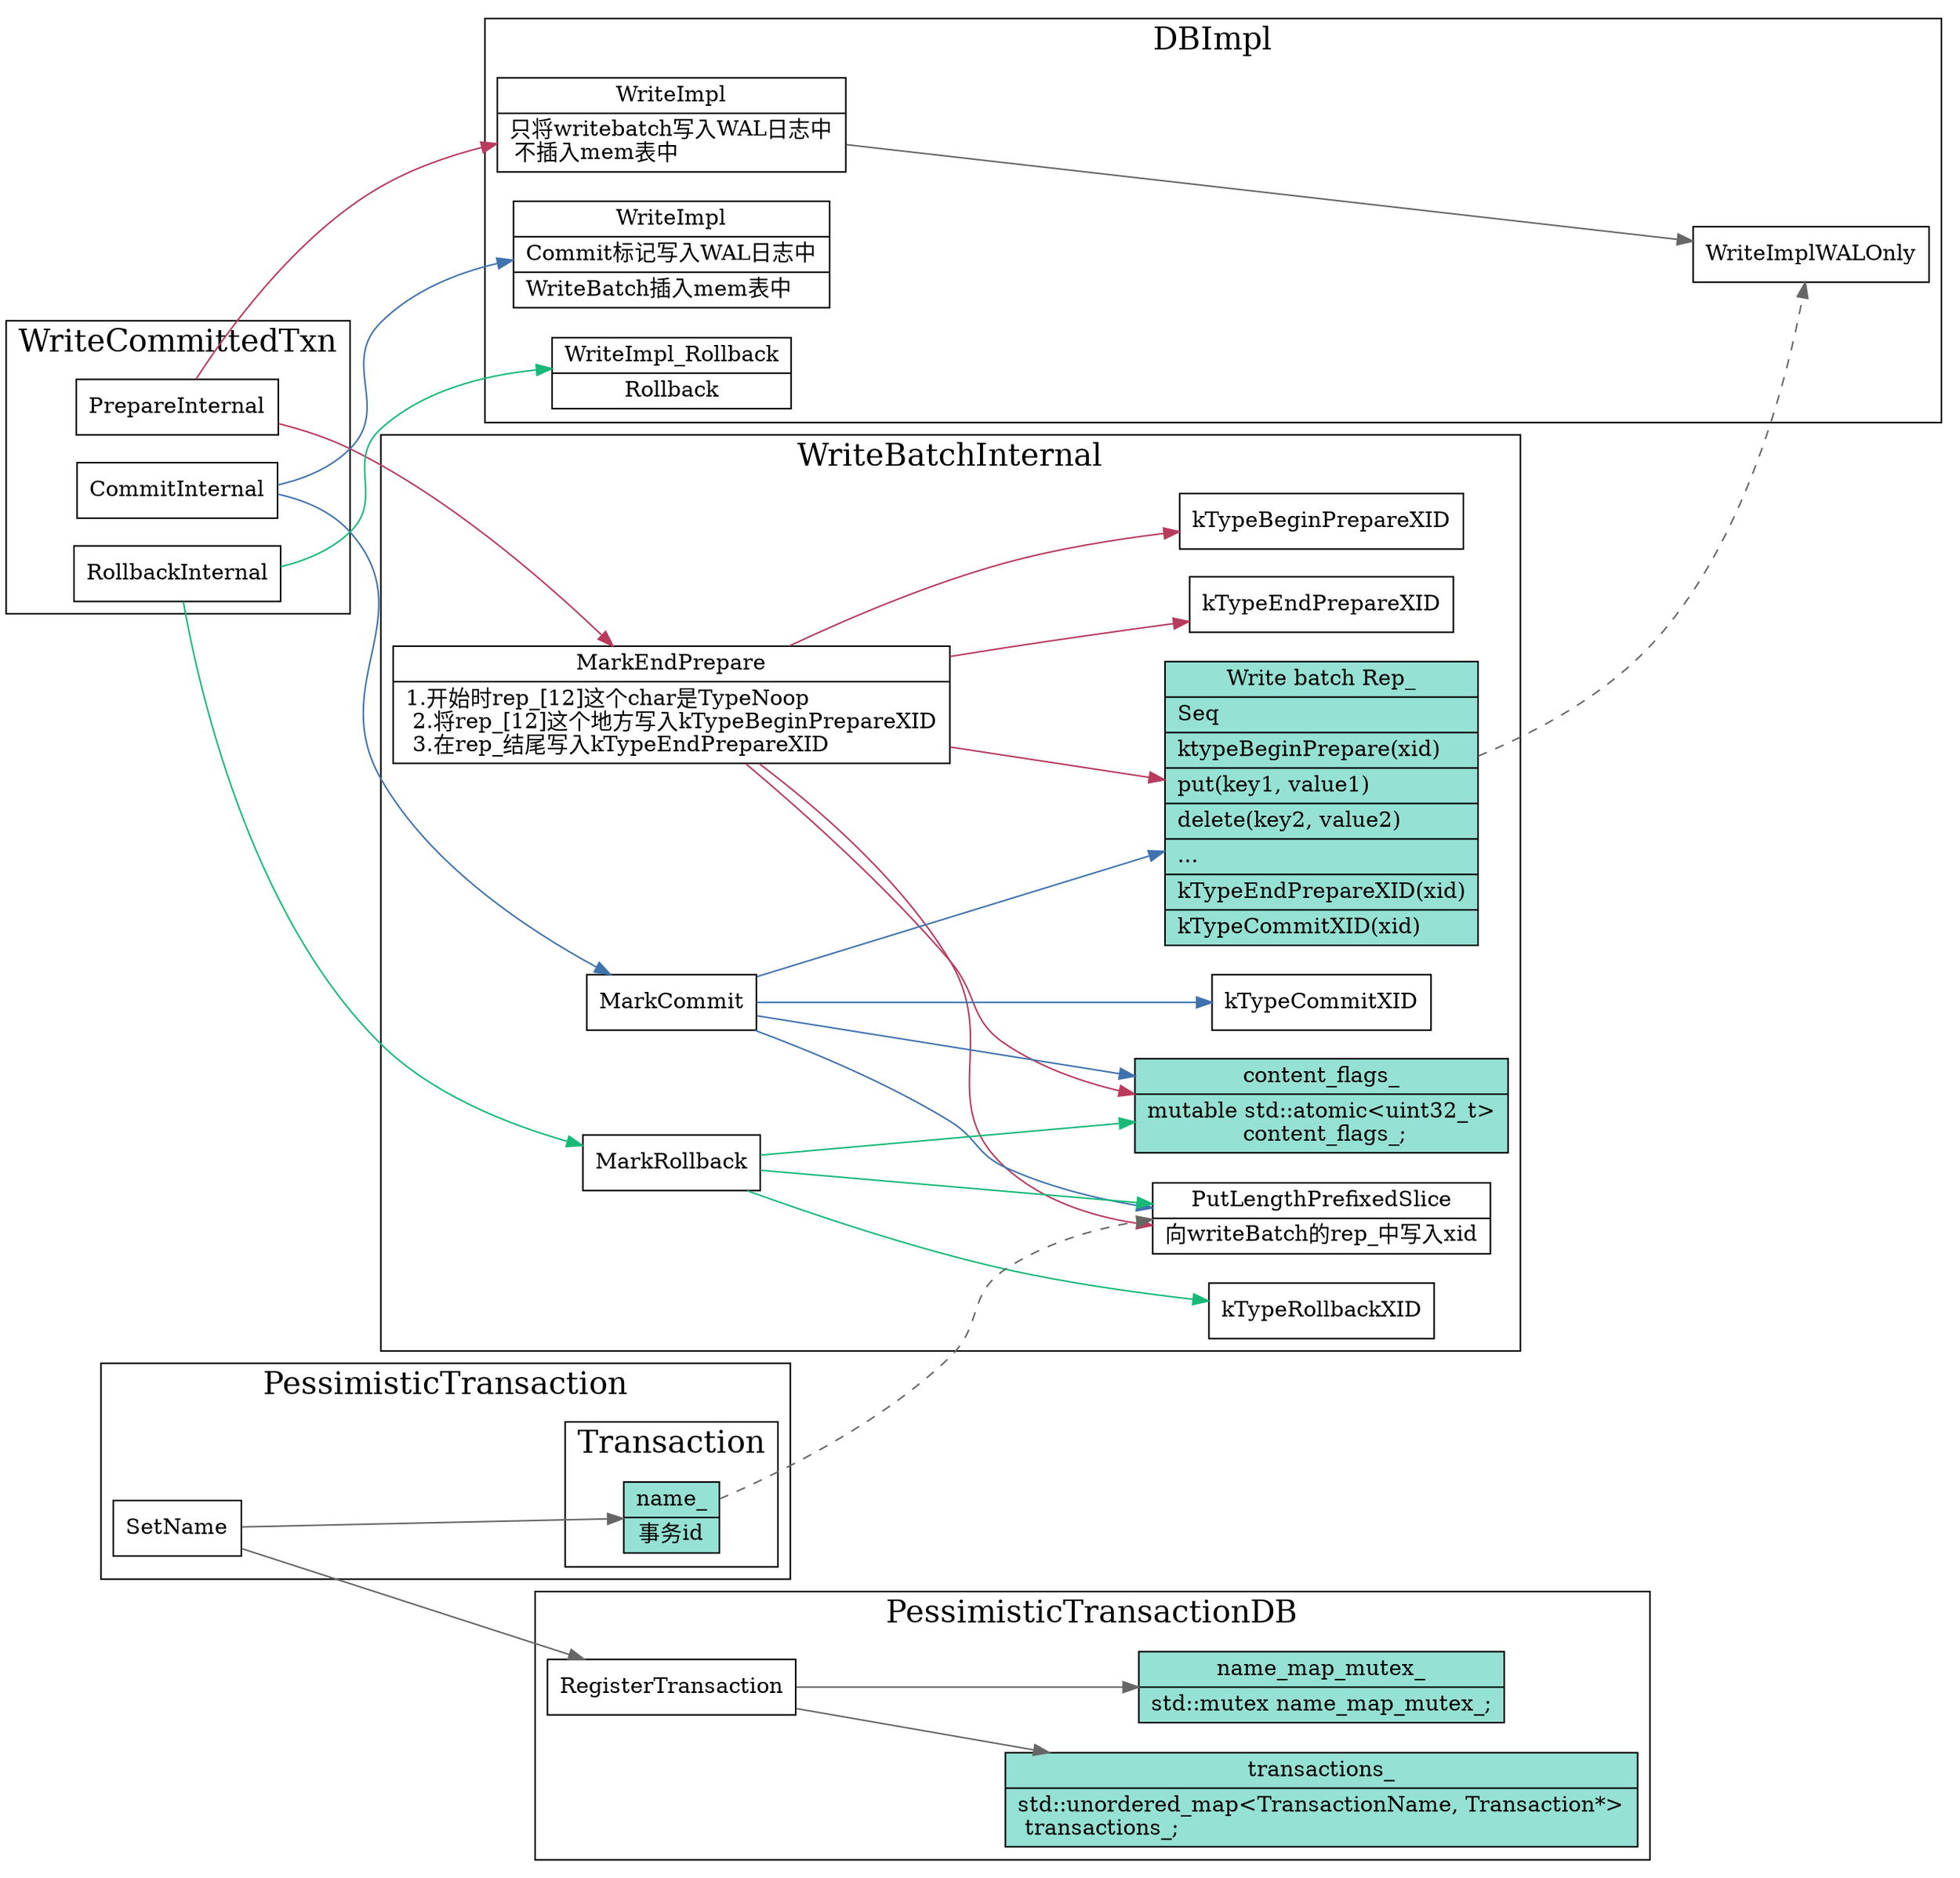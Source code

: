 digraph two_phase_commit_write_batch {
  node[shape=box];
  edge[color=gray40];
  newrank=true;
  rankdir=LR;
  subgraph cluster_PrepasePhase {
    graph[label="PrepasePhase";fontsize=20;];
  } // end of PrepasePhase

  subgraph cluster_DBImpl {
    graph[label="DBImpl";fontsize=20;];
    WriteImpl_Prepare -> WriteImplWALOnly;
    WriteImpl_Prepare[
      shape="record"
      label="{{
        WriteImpl|
        只将writebatch写入WAL日志中\l
        不插入mem表中\l
      }}"
    ];
    WriteImpl_Commited[
      shape="record"
      label="{{
        WriteImpl|
        Commit标记写入WAL日志中\l|
        WriteBatch插入mem表中\l
      }}"
    ];
    WriteImpl_Rollback[
      shape="record"
      label="{{
        WriteImpl_Rollback|
        Rollback
      }}"
    ];
  }

  WAL_REP -> WriteImplWALOnly[style=dashed];

  subgraph cluster_WriteBatchInternal {
    graph[label="WriteBatchInternal";fontsize=20;];
    MarkEndPrepare[
      shape="record"
      label="{{
        MarkEndPrepare|
        1.开始时rep_[12]这个char是TypeNoop\l
        2.将rep_[12]这个地方写入kTypeBeginPrepareXID\l
        3.在rep_结尾写入kTypeEndPrepareXID\l
      }}"
    ];
    MarkEndPrepare -> {
      kTypeBeginPrepareXID;
      kTypeEndPrepareXID;
      PutLengthPrefixedSlice;
      content_flags_;
      WAL_REP;
    }[color="#b83b5e"];

    MarkCommit -> {
      kTypeCommitXID;
      PutLengthPrefixedSlice;
      content_flags_;
      WAL_REP:commit;
    }[color="#3f72af"];

    MarkRollback -> {
      kTypeRollbackXID;
      PutLengthPrefixedSlice;
      content_flags_;
    }[color="#17b978"];

    content_flags_[
      shape="record";
      fillcolor="#95e1d3"
      style=filled;
      label="{{
        content_flags_|
          mutable std::atomic\<uint32_t\>\l content_flags_;
      }}"
    ];
    PutLengthPrefixedSlice[
      shape="record"
      label="{{
        PutLengthPrefixedSlice|
        向writeBatch的rep_中写入xid
      }}"
    ];

    WAL_REP[
      shape="record";
      fillcolor="#95e1d3"
      style=filled;
      label="{{
        Write batch Rep_|
          Seq\l|
          ktypeBeginPrepare(xid)\l|
          put(key1, value1)\l|
          delete(key2, value2)\l|
          ...\l|
          kTypeEndPrepareXID(xid)\l|
          <commit> kTypeCommitXID(xid)\l
      }}";
    ];
  }

  subgraph cluster_PessimisticTransactionDB {
    graph[label="PessimisticTransactionDB";fontsize=20;];
    RegisterTransaction -> {
      transactions_;
      name_map_mutex_;
    }
    transactions_[
      shape="record";
      fillcolor="#95e1d3"
      style=filled;
      label="{{
        transactions_|
          std::unordered_map\<TransactionName, Transaction*\>\l  transactions_;\l
      }}"
    ];
    name_map_mutex_[
      shape="record";
      fillcolor="#95e1d3"
      style=filled;
      label="{{
        name_map_mutex_|
          std::mutex name_map_mutex_;
      }}"
    ];
  }
  subgraph cluster_PessmisticTransaction {
    graph[label="PessimisticTransaction";fontsize=20;];
    subgraph cluster_Transaction {
      graph[label="Transaction";fontsize=20;];
      name_[
        shape="record";
        fillcolor="#95e1d3"
        style=filled;
        label="{{
          name_|
          事务id
        }}"
      ];
      name_ -> PutLengthPrefixedSlice[style=dashed];
    }
    SetName -> {
      name_;
      RegisterTransaction;
    }
  }

  subgraph cluster_WriteCommittedTxn {
    graph[label="WriteCommittedTxn";fontsize=20;];
    PrepareInternal -> { 
      MarkEndPrepare;
      WriteImpl_Prepare;
    }[color="#b83b5e"];

    CommitInternal -> {
      MarkCommit;
      WriteImpl_Commited;
    }[color="#3f72af"];

    RollbackInternal -> {
      MarkRollback 
      WriteImpl_Rollback;
    } [color="#17b978"];
  }

}
